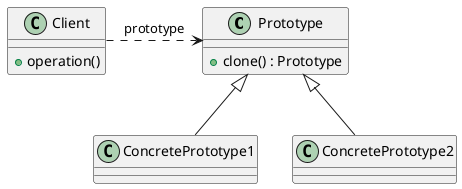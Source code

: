 @startuml Prototype

class Prototype {
    + clone() : Prototype
}

class Client {
    + operation()
}


Client .r.> Prototype : prototype
Prototype <|-- ConcretePrototype1
Prototype <|-- ConcretePrototype2

@enduml